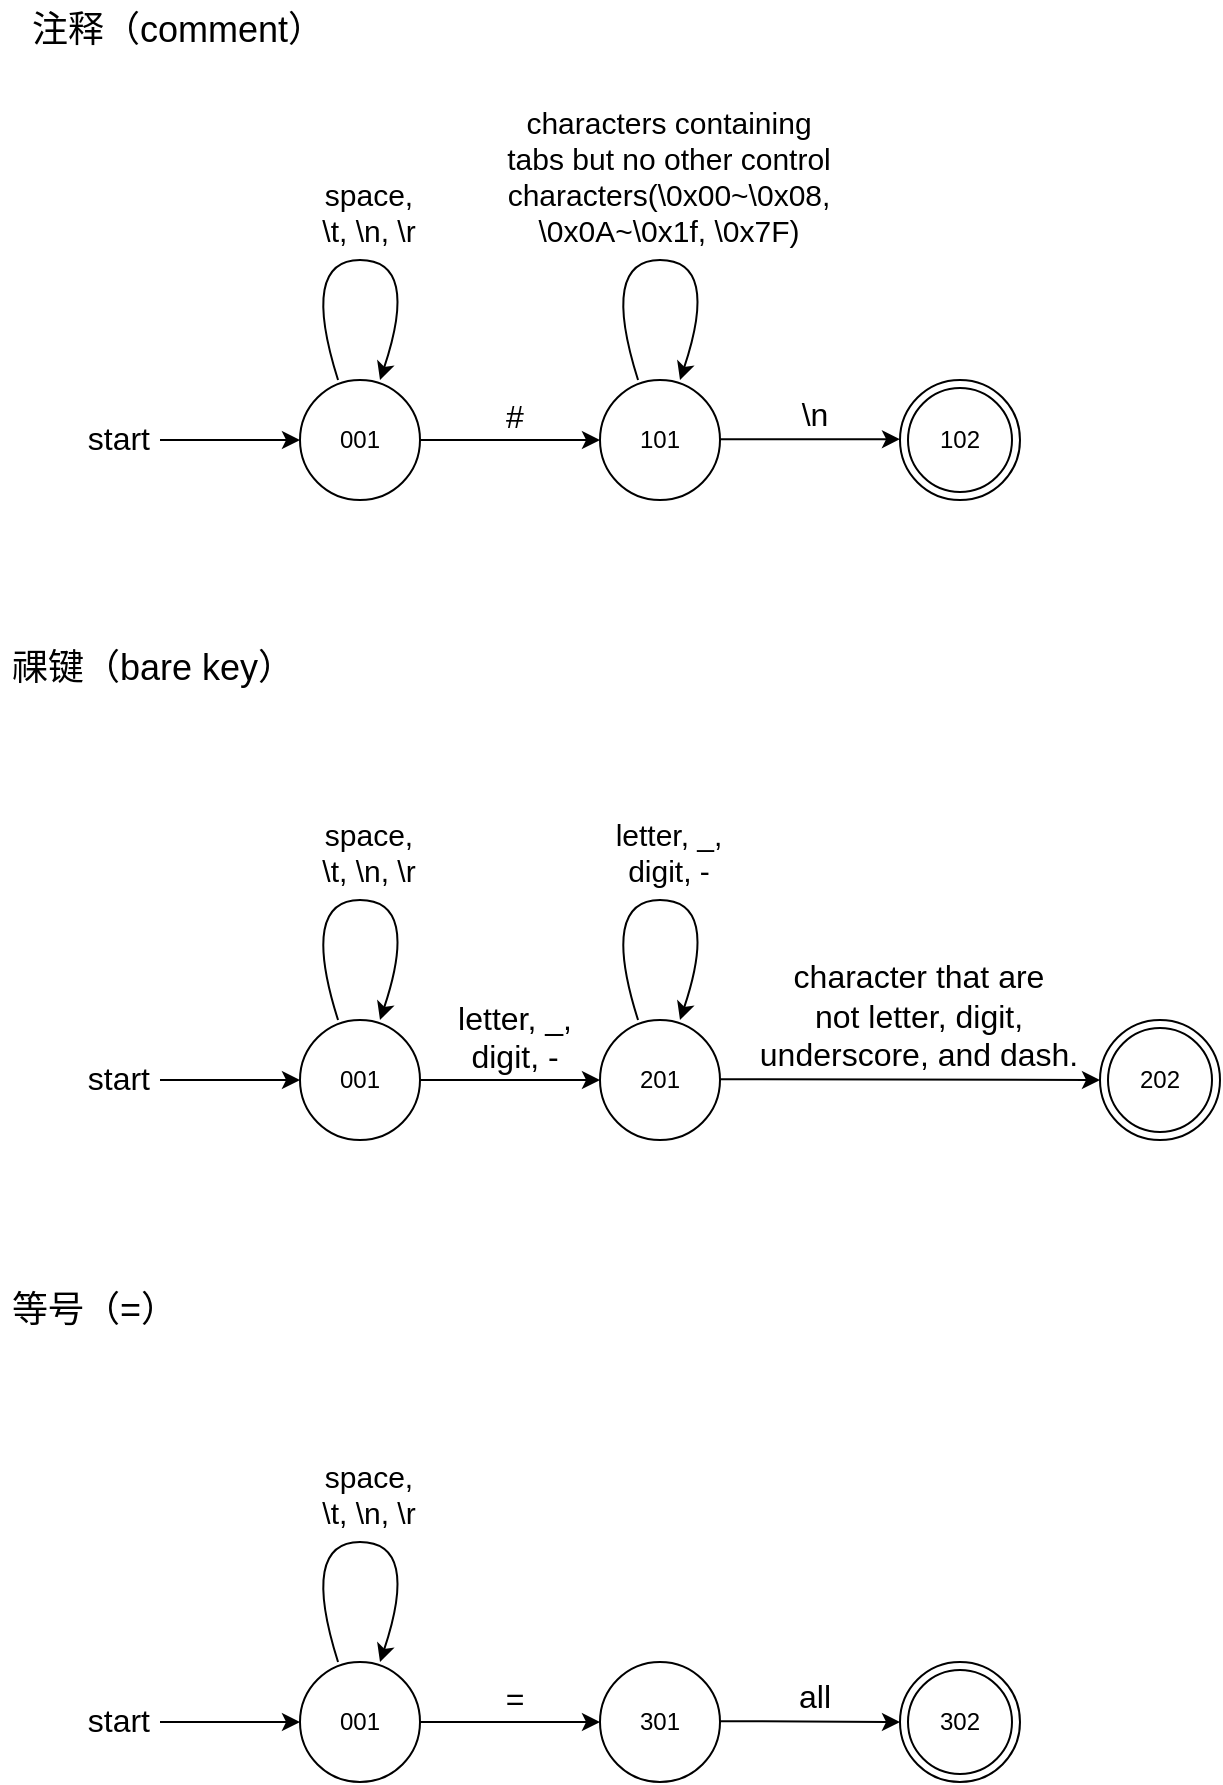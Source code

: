 <mxfile version="22.1.2" type="device">
  <diagram name="第 1 页" id="ydRHRouhvx54ArjkyRwV">
    <mxGraphModel dx="1114" dy="740" grid="1" gridSize="10" guides="1" tooltips="1" connect="1" arrows="1" fold="1" page="1" pageScale="1" pageWidth="827" pageHeight="1169" math="0" shadow="0">
      <root>
        <mxCell id="0" />
        <mxCell id="1" parent="0" />
        <mxCell id="yDTgXF9lxVvC0tkeASpY-1" value="001" style="shape=ellipse;html=1;dashed=0;whiteSpace=wrap;aspect=fixed;perimeter=ellipsePerimeter;" parent="1" vertex="1">
          <mxGeometry x="220" y="270" width="60" height="60" as="geometry" />
        </mxCell>
        <mxCell id="yDTgXF9lxVvC0tkeASpY-2" value="" style="endArrow=classic;html=1;rounded=0;entryX=0;entryY=0.5;entryDx=0;entryDy=0;" parent="1" target="yDTgXF9lxVvC0tkeASpY-1" edge="1">
          <mxGeometry width="50" height="50" relative="1" as="geometry">
            <mxPoint x="150" y="300" as="sourcePoint" />
            <mxPoint x="130" y="290" as="targetPoint" />
          </mxGeometry>
        </mxCell>
        <mxCell id="yDTgXF9lxVvC0tkeASpY-7" value="start" style="edgeLabel;html=1;align=right;verticalAlign=middle;resizable=0;points=[];fontSize=16;spacingLeft=0;spacingRight=27;" parent="yDTgXF9lxVvC0tkeASpY-2" vertex="1" connectable="0">
          <mxGeometry x="-0.371" y="1" relative="1" as="geometry">
            <mxPoint as="offset" />
          </mxGeometry>
        </mxCell>
        <mxCell id="yDTgXF9lxVvC0tkeASpY-5" value="" style="curved=1;endArrow=classic;html=1;rounded=0;exitX=0.317;exitY=-0.05;exitDx=0;exitDy=0;exitPerimeter=0;" parent="1" edge="1">
          <mxGeometry width="50" height="50" relative="1" as="geometry">
            <mxPoint x="239.02" y="270" as="sourcePoint" />
            <mxPoint x="260" y="270" as="targetPoint" />
            <Array as="points">
              <mxPoint x="220" y="210" />
              <mxPoint x="280" y="210" />
            </Array>
          </mxGeometry>
        </mxCell>
        <mxCell id="yDTgXF9lxVvC0tkeASpY-6" value="space, &lt;br style=&quot;font-size: 15px;&quot;&gt;\t, \n, \r" style="edgeLabel;html=1;align=center;verticalAlign=bottom;resizable=0;points=[];fontSize=15;spacingBottom=6;" parent="yDTgXF9lxVvC0tkeASpY-5" vertex="1" connectable="0">
          <mxGeometry x="0.041" y="-2" relative="1" as="geometry">
            <mxPoint as="offset" />
          </mxGeometry>
        </mxCell>
        <mxCell id="yDTgXF9lxVvC0tkeASpY-8" value="101" style="shape=ellipse;html=1;dashed=0;whiteSpace=wrap;aspect=fixed;perimeter=ellipsePerimeter;" parent="1" vertex="1">
          <mxGeometry x="370" y="270" width="60" height="60" as="geometry" />
        </mxCell>
        <mxCell id="yDTgXF9lxVvC0tkeASpY-11" value="" style="curved=1;endArrow=classic;html=1;rounded=0;exitX=0.317;exitY=-0.05;exitDx=0;exitDy=0;exitPerimeter=0;" parent="1" edge="1">
          <mxGeometry width="50" height="50" relative="1" as="geometry">
            <mxPoint x="389.02" y="270" as="sourcePoint" />
            <mxPoint x="410" y="270" as="targetPoint" />
            <Array as="points">
              <mxPoint x="370" y="210" />
              <mxPoint x="430" y="210" />
            </Array>
          </mxGeometry>
        </mxCell>
        <mxCell id="yDTgXF9lxVvC0tkeASpY-12" value="characters containing&lt;br&gt;tabs but no other control&lt;br&gt;characters(\0x00~\0x08,&lt;br&gt;\0x0A~\0x1f, \0x7F)" style="edgeLabel;html=1;align=center;verticalAlign=bottom;resizable=0;points=[];fontSize=15;spacingBottom=6;" parent="yDTgXF9lxVvC0tkeASpY-11" vertex="1" connectable="0">
          <mxGeometry x="0.041" y="-2" relative="1" as="geometry">
            <mxPoint as="offset" />
          </mxGeometry>
        </mxCell>
        <mxCell id="yDTgXF9lxVvC0tkeASpY-13" value="" style="endArrow=classic;html=1;rounded=0;exitX=1;exitY=0.5;exitDx=0;exitDy=0;" parent="1" source="yDTgXF9lxVvC0tkeASpY-1" edge="1">
          <mxGeometry width="50" height="50" relative="1" as="geometry">
            <mxPoint x="320" y="310" as="sourcePoint" />
            <mxPoint x="370" y="300" as="targetPoint" />
          </mxGeometry>
        </mxCell>
        <mxCell id="yDTgXF9lxVvC0tkeASpY-14" value="#" style="edgeLabel;html=1;align=center;verticalAlign=bottom;resizable=0;points=[];fontSize=16;" parent="yDTgXF9lxVvC0tkeASpY-13" vertex="1" connectable="0">
          <mxGeometry x="0.044" y="1" relative="1" as="geometry">
            <mxPoint as="offset" />
          </mxGeometry>
        </mxCell>
        <mxCell id="yDTgXF9lxVvC0tkeASpY-15" value="注释（comment）" style="text;strokeColor=none;fillColor=none;align=left;verticalAlign=middle;spacingLeft=4;spacingRight=4;overflow=hidden;points=[[0,0.5],[1,0.5]];portConstraint=eastwest;rotatable=0;whiteSpace=wrap;html=1;fontSize=18;fontFamily=Helvetica;" parent="1" vertex="1">
          <mxGeometry x="80" y="80" width="180" height="30" as="geometry" />
        </mxCell>
        <mxCell id="yDTgXF9lxVvC0tkeASpY-17" value="" style="endArrow=classic;html=1;rounded=0;exitX=1;exitY=0.5;exitDx=0;exitDy=0;" parent="1" edge="1">
          <mxGeometry width="50" height="50" relative="1" as="geometry">
            <mxPoint x="430" y="299.58" as="sourcePoint" />
            <mxPoint x="520" y="299.58" as="targetPoint" />
          </mxGeometry>
        </mxCell>
        <mxCell id="yDTgXF9lxVvC0tkeASpY-18" value="\n" style="edgeLabel;html=1;align=center;verticalAlign=bottom;resizable=0;points=[];fontSize=16;" parent="yDTgXF9lxVvC0tkeASpY-17" vertex="1" connectable="0">
          <mxGeometry x="0.044" y="1" relative="1" as="geometry">
            <mxPoint as="offset" />
          </mxGeometry>
        </mxCell>
        <mxCell id="yDTgXF9lxVvC0tkeASpY-19" value="102" style="ellipse;shape=doubleEllipse;html=1;dashed=0;whiteSpace=wrap;aspect=fixed;" parent="1" vertex="1">
          <mxGeometry x="520" y="270" width="60" height="60" as="geometry" />
        </mxCell>
        <mxCell id="yDTgXF9lxVvC0tkeASpY-20" value="祼键（bare key）" style="text;strokeColor=none;fillColor=none;align=left;verticalAlign=middle;spacingLeft=4;spacingRight=4;overflow=hidden;points=[[0,0.5],[1,0.5]];portConstraint=eastwest;rotatable=0;whiteSpace=wrap;html=1;fontSize=18;fontFamily=Helvetica;" parent="1" vertex="1">
          <mxGeometry x="70" y="399" width="180" height="30" as="geometry" />
        </mxCell>
        <mxCell id="yDTgXF9lxVvC0tkeASpY-21" value="001" style="shape=ellipse;html=1;dashed=0;whiteSpace=wrap;aspect=fixed;perimeter=ellipsePerimeter;" parent="1" vertex="1">
          <mxGeometry x="220" y="590" width="60" height="60" as="geometry" />
        </mxCell>
        <mxCell id="yDTgXF9lxVvC0tkeASpY-22" value="" style="endArrow=classic;html=1;rounded=0;entryX=0;entryY=0.5;entryDx=0;entryDy=0;" parent="1" target="yDTgXF9lxVvC0tkeASpY-21" edge="1">
          <mxGeometry width="50" height="50" relative="1" as="geometry">
            <mxPoint x="150" y="620" as="sourcePoint" />
            <mxPoint x="130" y="610" as="targetPoint" />
          </mxGeometry>
        </mxCell>
        <mxCell id="yDTgXF9lxVvC0tkeASpY-23" value="start" style="edgeLabel;html=1;align=right;verticalAlign=middle;resizable=0;points=[];fontSize=16;spacingLeft=0;spacingRight=27;" parent="yDTgXF9lxVvC0tkeASpY-22" vertex="1" connectable="0">
          <mxGeometry x="-0.371" y="1" relative="1" as="geometry">
            <mxPoint as="offset" />
          </mxGeometry>
        </mxCell>
        <mxCell id="yDTgXF9lxVvC0tkeASpY-24" value="" style="curved=1;endArrow=classic;html=1;rounded=0;exitX=0.317;exitY=-0.05;exitDx=0;exitDy=0;exitPerimeter=0;" parent="1" edge="1">
          <mxGeometry width="50" height="50" relative="1" as="geometry">
            <mxPoint x="239.02" y="590" as="sourcePoint" />
            <mxPoint x="260" y="590" as="targetPoint" />
            <Array as="points">
              <mxPoint x="220" y="530" />
              <mxPoint x="280" y="530" />
            </Array>
          </mxGeometry>
        </mxCell>
        <mxCell id="yDTgXF9lxVvC0tkeASpY-25" value="space, &lt;br style=&quot;font-size: 15px;&quot;&gt;\t, \n, \r" style="edgeLabel;html=1;align=center;verticalAlign=bottom;resizable=0;points=[];fontSize=15;spacingBottom=6;" parent="yDTgXF9lxVvC0tkeASpY-24" vertex="1" connectable="0">
          <mxGeometry x="0.041" y="-2" relative="1" as="geometry">
            <mxPoint as="offset" />
          </mxGeometry>
        </mxCell>
        <mxCell id="yDTgXF9lxVvC0tkeASpY-26" value="201" style="shape=ellipse;html=1;dashed=0;whiteSpace=wrap;aspect=fixed;perimeter=ellipsePerimeter;" parent="1" vertex="1">
          <mxGeometry x="370" y="590" width="60" height="60" as="geometry" />
        </mxCell>
        <mxCell id="yDTgXF9lxVvC0tkeASpY-27" value="" style="curved=1;endArrow=classic;html=1;rounded=0;exitX=0.317;exitY=-0.05;exitDx=0;exitDy=0;exitPerimeter=0;" parent="1" edge="1">
          <mxGeometry width="50" height="50" relative="1" as="geometry">
            <mxPoint x="389.02" y="590" as="sourcePoint" />
            <mxPoint x="410" y="590" as="targetPoint" />
            <Array as="points">
              <mxPoint x="370" y="530" />
              <mxPoint x="430" y="530" />
            </Array>
          </mxGeometry>
        </mxCell>
        <mxCell id="yDTgXF9lxVvC0tkeASpY-28" value="letter, _,&lt;br&gt;digit, -" style="edgeLabel;html=1;align=center;verticalAlign=bottom;resizable=0;points=[];fontSize=15;spacingBottom=6;" parent="yDTgXF9lxVvC0tkeASpY-27" vertex="1" connectable="0">
          <mxGeometry x="0.041" y="-2" relative="1" as="geometry">
            <mxPoint as="offset" />
          </mxGeometry>
        </mxCell>
        <mxCell id="yDTgXF9lxVvC0tkeASpY-29" value="" style="endArrow=classic;html=1;rounded=0;exitX=1;exitY=0.5;exitDx=0;exitDy=0;" parent="1" source="yDTgXF9lxVvC0tkeASpY-21" edge="1">
          <mxGeometry width="50" height="50" relative="1" as="geometry">
            <mxPoint x="320" y="630" as="sourcePoint" />
            <mxPoint x="370" y="620" as="targetPoint" />
          </mxGeometry>
        </mxCell>
        <mxCell id="yDTgXF9lxVvC0tkeASpY-30" value="letter, _,&lt;br&gt;digit, -" style="edgeLabel;html=1;align=center;verticalAlign=bottom;resizable=0;points=[];fontSize=16;" parent="yDTgXF9lxVvC0tkeASpY-29" vertex="1" connectable="0">
          <mxGeometry x="0.044" y="1" relative="1" as="geometry">
            <mxPoint as="offset" />
          </mxGeometry>
        </mxCell>
        <mxCell id="yDTgXF9lxVvC0tkeASpY-31" value="" style="endArrow=classic;html=1;rounded=0;exitX=1;exitY=0.5;exitDx=0;exitDy=0;entryX=0;entryY=0.5;entryDx=0;entryDy=0;" parent="1" target="yDTgXF9lxVvC0tkeASpY-33" edge="1">
          <mxGeometry width="50" height="50" relative="1" as="geometry">
            <mxPoint x="430" y="619.58" as="sourcePoint" />
            <mxPoint x="580" y="620" as="targetPoint" />
          </mxGeometry>
        </mxCell>
        <mxCell id="yDTgXF9lxVvC0tkeASpY-32" value="character that are&lt;br&gt;not letter, digit, &lt;br&gt;underscore, and dash." style="edgeLabel;html=1;align=center;verticalAlign=bottom;resizable=0;points=[];fontSize=16;" parent="yDTgXF9lxVvC0tkeASpY-31" vertex="1" connectable="0">
          <mxGeometry x="0.044" y="1" relative="1" as="geometry">
            <mxPoint as="offset" />
          </mxGeometry>
        </mxCell>
        <mxCell id="yDTgXF9lxVvC0tkeASpY-33" value="202" style="ellipse;shape=doubleEllipse;html=1;dashed=0;whiteSpace=wrap;aspect=fixed;" parent="1" vertex="1">
          <mxGeometry x="620" y="590" width="60" height="60" as="geometry" />
        </mxCell>
        <mxCell id="1reYvSgFalXxQbGU-dyz-1" value="等号（=）" style="text;strokeColor=none;fillColor=none;align=left;verticalAlign=middle;spacingLeft=4;spacingRight=4;overflow=hidden;points=[[0,0.5],[1,0.5]];portConstraint=eastwest;rotatable=0;whiteSpace=wrap;html=1;fontSize=18;fontFamily=Helvetica;" vertex="1" parent="1">
          <mxGeometry x="70" y="720" width="180" height="30" as="geometry" />
        </mxCell>
        <mxCell id="1reYvSgFalXxQbGU-dyz-2" value="001" style="shape=ellipse;html=1;dashed=0;whiteSpace=wrap;aspect=fixed;perimeter=ellipsePerimeter;" vertex="1" parent="1">
          <mxGeometry x="220" y="911" width="60" height="60" as="geometry" />
        </mxCell>
        <mxCell id="1reYvSgFalXxQbGU-dyz-3" value="" style="endArrow=classic;html=1;rounded=0;entryX=0;entryY=0.5;entryDx=0;entryDy=0;" edge="1" parent="1" target="1reYvSgFalXxQbGU-dyz-2">
          <mxGeometry width="50" height="50" relative="1" as="geometry">
            <mxPoint x="150" y="941" as="sourcePoint" />
            <mxPoint x="130" y="931" as="targetPoint" />
          </mxGeometry>
        </mxCell>
        <mxCell id="1reYvSgFalXxQbGU-dyz-4" value="start" style="edgeLabel;html=1;align=right;verticalAlign=middle;resizable=0;points=[];fontSize=16;spacingLeft=0;spacingRight=27;" vertex="1" connectable="0" parent="1reYvSgFalXxQbGU-dyz-3">
          <mxGeometry x="-0.371" y="1" relative="1" as="geometry">
            <mxPoint as="offset" />
          </mxGeometry>
        </mxCell>
        <mxCell id="1reYvSgFalXxQbGU-dyz-5" value="" style="curved=1;endArrow=classic;html=1;rounded=0;exitX=0.317;exitY=-0.05;exitDx=0;exitDy=0;exitPerimeter=0;" edge="1" parent="1">
          <mxGeometry width="50" height="50" relative="1" as="geometry">
            <mxPoint x="239.02" y="911" as="sourcePoint" />
            <mxPoint x="260" y="911" as="targetPoint" />
            <Array as="points">
              <mxPoint x="220" y="851" />
              <mxPoint x="280" y="851" />
            </Array>
          </mxGeometry>
        </mxCell>
        <mxCell id="1reYvSgFalXxQbGU-dyz-6" value="space, &lt;br style=&quot;font-size: 15px;&quot;&gt;\t, \n, \r" style="edgeLabel;html=1;align=center;verticalAlign=bottom;resizable=0;points=[];fontSize=15;spacingBottom=6;" vertex="1" connectable="0" parent="1reYvSgFalXxQbGU-dyz-5">
          <mxGeometry x="0.041" y="-2" relative="1" as="geometry">
            <mxPoint as="offset" />
          </mxGeometry>
        </mxCell>
        <mxCell id="1reYvSgFalXxQbGU-dyz-7" value="301" style="shape=ellipse;html=1;dashed=0;whiteSpace=wrap;aspect=fixed;perimeter=ellipsePerimeter;" vertex="1" parent="1">
          <mxGeometry x="370" y="911" width="60" height="60" as="geometry" />
        </mxCell>
        <mxCell id="1reYvSgFalXxQbGU-dyz-10" value="" style="endArrow=classic;html=1;rounded=0;exitX=1;exitY=0.5;exitDx=0;exitDy=0;" edge="1" parent="1" source="1reYvSgFalXxQbGU-dyz-2">
          <mxGeometry width="50" height="50" relative="1" as="geometry">
            <mxPoint x="320" y="951" as="sourcePoint" />
            <mxPoint x="370" y="941" as="targetPoint" />
          </mxGeometry>
        </mxCell>
        <mxCell id="1reYvSgFalXxQbGU-dyz-11" value="=" style="edgeLabel;html=1;align=center;verticalAlign=bottom;resizable=0;points=[];fontSize=16;" vertex="1" connectable="0" parent="1reYvSgFalXxQbGU-dyz-10">
          <mxGeometry x="0.044" y="1" relative="1" as="geometry">
            <mxPoint as="offset" />
          </mxGeometry>
        </mxCell>
        <mxCell id="1reYvSgFalXxQbGU-dyz-12" value="" style="endArrow=classic;html=1;rounded=0;exitX=1;exitY=0.5;exitDx=0;exitDy=0;entryX=0;entryY=0.5;entryDx=0;entryDy=0;" edge="1" parent="1" target="1reYvSgFalXxQbGU-dyz-14">
          <mxGeometry width="50" height="50" relative="1" as="geometry">
            <mxPoint x="430" y="940.58" as="sourcePoint" />
            <mxPoint x="580" y="941" as="targetPoint" />
          </mxGeometry>
        </mxCell>
        <mxCell id="1reYvSgFalXxQbGU-dyz-13" value="all" style="edgeLabel;html=1;align=center;verticalAlign=bottom;resizable=0;points=[];fontSize=16;" vertex="1" connectable="0" parent="1reYvSgFalXxQbGU-dyz-12">
          <mxGeometry x="0.044" y="1" relative="1" as="geometry">
            <mxPoint as="offset" />
          </mxGeometry>
        </mxCell>
        <mxCell id="1reYvSgFalXxQbGU-dyz-14" value="302" style="ellipse;shape=doubleEllipse;html=1;dashed=0;whiteSpace=wrap;aspect=fixed;" vertex="1" parent="1">
          <mxGeometry x="520" y="911" width="60" height="60" as="geometry" />
        </mxCell>
      </root>
    </mxGraphModel>
  </diagram>
</mxfile>
